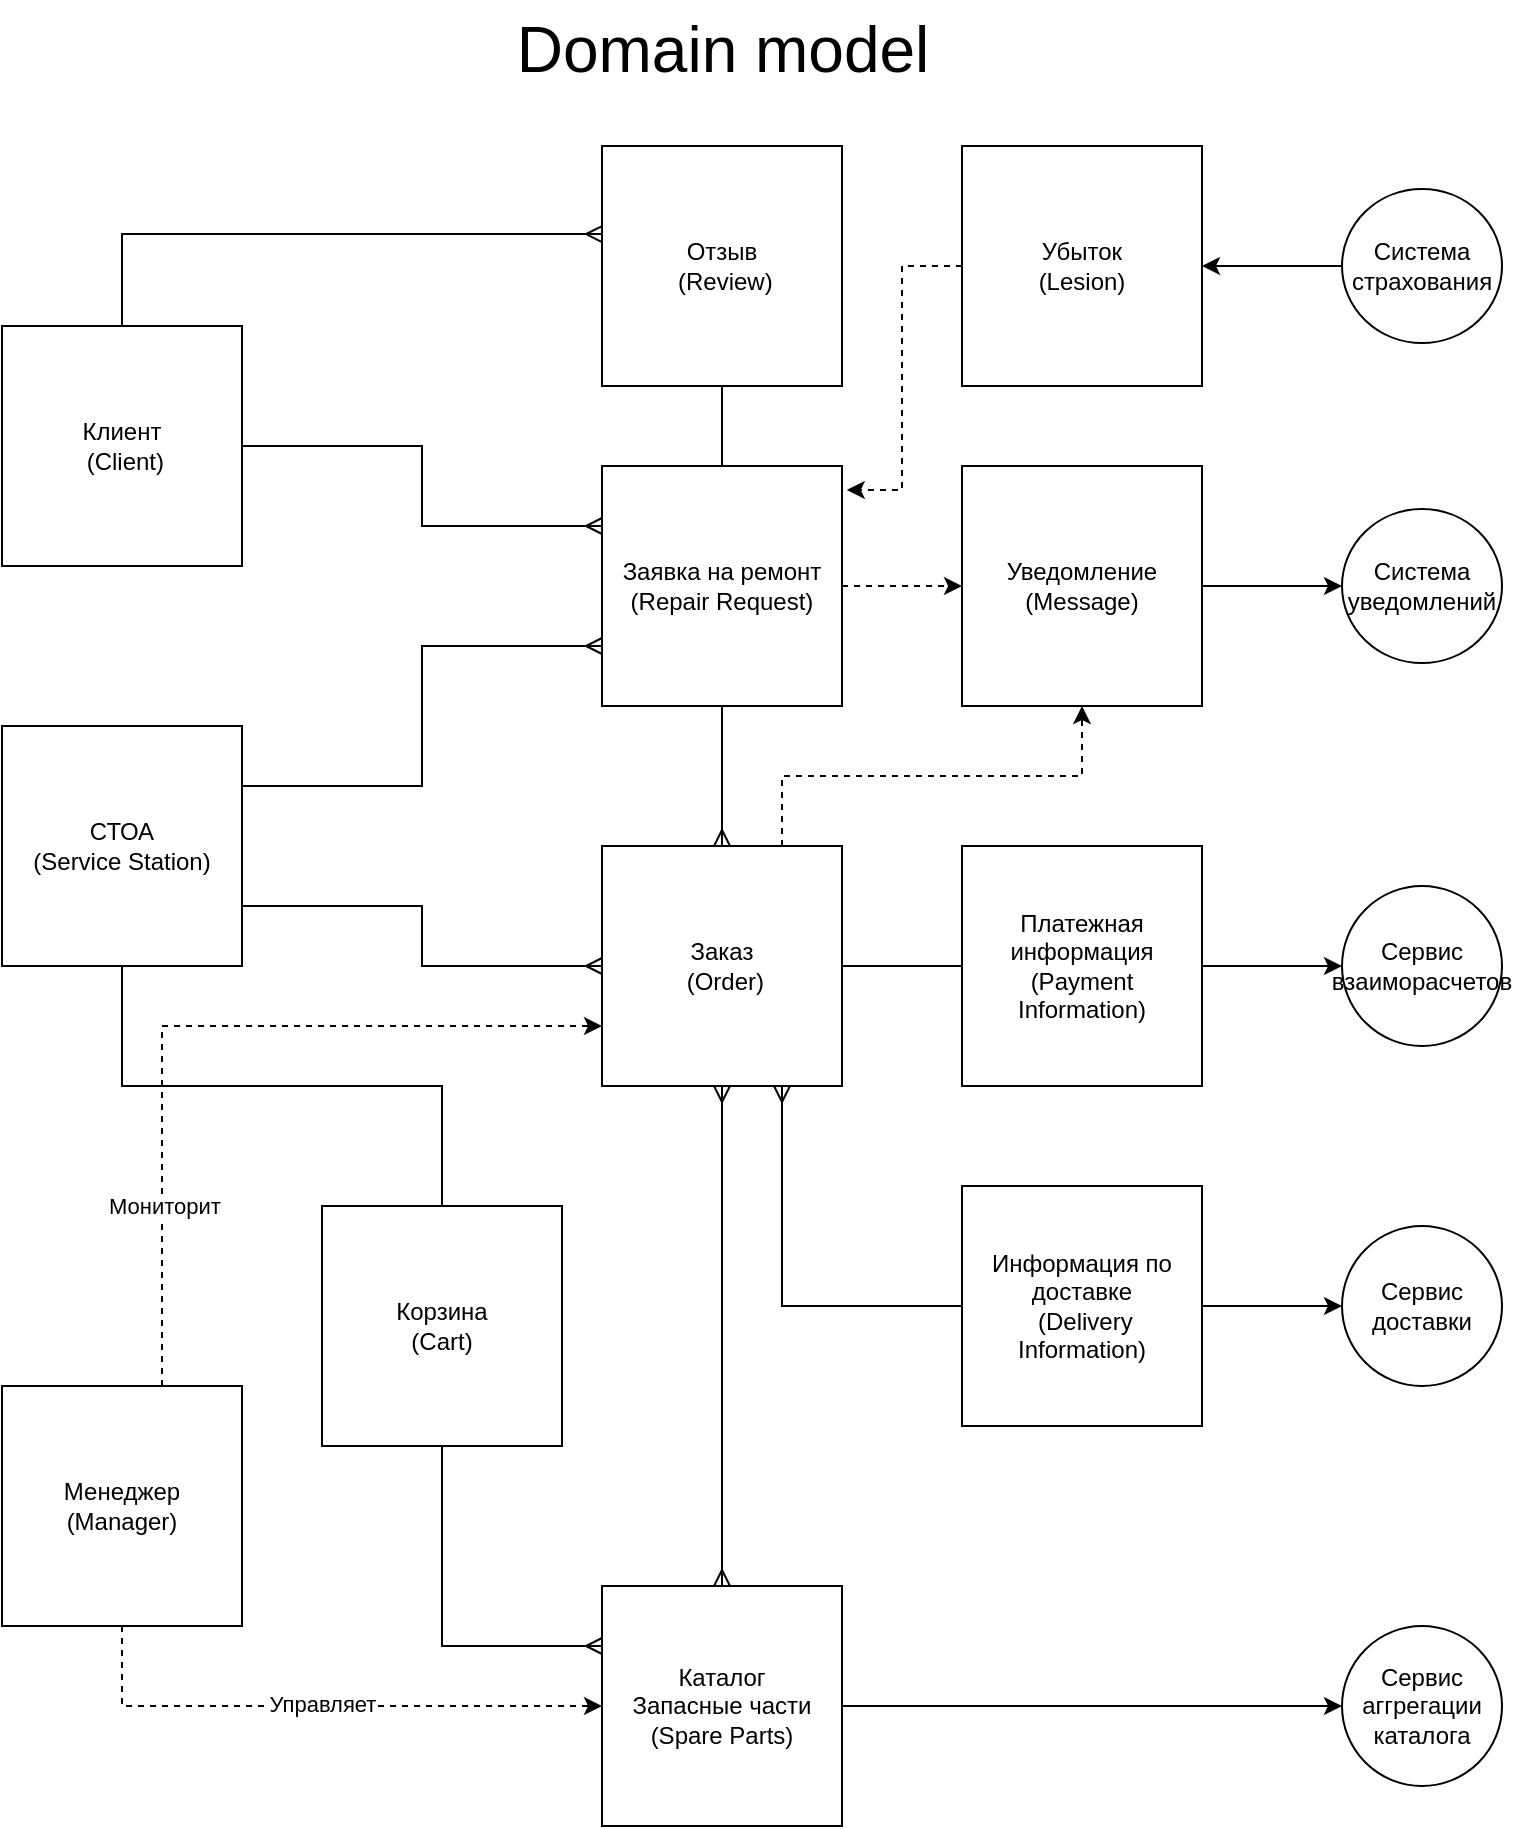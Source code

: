 <mxfile version="22.1.0" type="device">
  <diagram id="prtHgNgQTEPvFCAcTncT" name="Page-1">
    <mxGraphModel dx="1562" dy="830" grid="1" gridSize="10" guides="1" tooltips="1" connect="1" arrows="1" fold="1" page="1" pageScale="1" pageWidth="827" pageHeight="1169" math="0" shadow="0">
      <root>
        <mxCell id="0" />
        <mxCell id="1" parent="0" />
        <mxCell id="nMokIZjZC6wRx67IndkM-23" value="Cистема уведомлений" style="ellipse;whiteSpace=wrap;html=1;aspect=fixed;" parent="1" vertex="1">
          <mxGeometry x="740" y="254.5" width="80" height="77" as="geometry" />
        </mxCell>
        <mxCell id="nMokIZjZC6wRx67IndkM-24" value="Cервис взаиморасчетов" style="ellipse;whiteSpace=wrap;html=1;aspect=fixed;" parent="1" vertex="1">
          <mxGeometry x="740" y="443" width="80" height="80" as="geometry" />
        </mxCell>
        <mxCell id="4lmhItRFW8rhUltIJoKM-14" style="edgeStyle=orthogonalEdgeStyle;rounded=0;orthogonalLoop=1;jettySize=auto;html=1;endArrow=ERmany;endFill=0;startArrow=ERmany;startFill=0;" parent="1" source="4lmhItRFW8rhUltIJoKM-1" target="4lmhItRFW8rhUltIJoKM-7" edge="1">
          <mxGeometry relative="1" as="geometry" />
        </mxCell>
        <mxCell id="4lmhItRFW8rhUltIJoKM-15" style="edgeStyle=orthogonalEdgeStyle;rounded=0;orthogonalLoop=1;jettySize=auto;html=1;exitX=1;exitY=0.5;exitDx=0;exitDy=0;entryX=0;entryY=0.5;entryDx=0;entryDy=0;endArrow=none;endFill=0;" parent="1" source="4lmhItRFW8rhUltIJoKM-1" target="4lmhItRFW8rhUltIJoKM-5" edge="1">
          <mxGeometry relative="1" as="geometry" />
        </mxCell>
        <mxCell id="4lmhItRFW8rhUltIJoKM-28" style="edgeStyle=orthogonalEdgeStyle;rounded=0;orthogonalLoop=1;jettySize=auto;html=1;exitX=0.75;exitY=0;exitDx=0;exitDy=0;entryX=0.5;entryY=1;entryDx=0;entryDy=0;dashed=1;" parent="1" source="4lmhItRFW8rhUltIJoKM-1" target="4lmhItRFW8rhUltIJoKM-25" edge="1">
          <mxGeometry relative="1" as="geometry" />
        </mxCell>
        <mxCell id="ivHDbQf49mJfu1hfrrDo-7" style="edgeStyle=orthogonalEdgeStyle;rounded=0;orthogonalLoop=1;jettySize=auto;html=1;exitX=0.75;exitY=1;exitDx=0;exitDy=0;entryX=0;entryY=0.5;entryDx=0;entryDy=0;endArrow=none;endFill=0;startArrow=ERmany;startFill=0;" edge="1" parent="1" source="4lmhItRFW8rhUltIJoKM-1" target="ivHDbQf49mJfu1hfrrDo-6">
          <mxGeometry relative="1" as="geometry" />
        </mxCell>
        <mxCell id="4lmhItRFW8rhUltIJoKM-1" value="Заказ&lt;br&gt;&amp;nbsp;(Order)" style="whiteSpace=wrap;html=1;aspect=fixed;" parent="1" vertex="1">
          <mxGeometry x="370" y="423" width="120" height="120" as="geometry" />
        </mxCell>
        <mxCell id="4lmhItRFW8rhUltIJoKM-12" style="edgeStyle=orthogonalEdgeStyle;rounded=0;orthogonalLoop=1;jettySize=auto;html=1;exitX=1;exitY=0.5;exitDx=0;exitDy=0;entryX=0;entryY=0.25;entryDx=0;entryDy=0;strokeColor=default;endArrow=ERmany;endFill=0;" parent="1" source="4lmhItRFW8rhUltIJoKM-2" target="4lmhItRFW8rhUltIJoKM-4" edge="1">
          <mxGeometry relative="1" as="geometry" />
        </mxCell>
        <mxCell id="4lmhItRFW8rhUltIJoKM-2" value="Клиент&lt;br&gt;&amp;nbsp;(Client)" style="whiteSpace=wrap;html=1;aspect=fixed;" parent="1" vertex="1">
          <mxGeometry x="70" y="163" width="120" height="120" as="geometry" />
        </mxCell>
        <mxCell id="4lmhItRFW8rhUltIJoKM-9" style="edgeStyle=orthogonalEdgeStyle;rounded=0;orthogonalLoop=1;jettySize=auto;html=1;exitX=1;exitY=0.25;exitDx=0;exitDy=0;entryX=0;entryY=0.75;entryDx=0;entryDy=0;endArrow=ERmany;endFill=0;" parent="1" source="4lmhItRFW8rhUltIJoKM-3" target="4lmhItRFW8rhUltIJoKM-4" edge="1">
          <mxGeometry relative="1" as="geometry" />
        </mxCell>
        <mxCell id="4lmhItRFW8rhUltIJoKM-13" style="edgeStyle=orthogonalEdgeStyle;rounded=0;orthogonalLoop=1;jettySize=auto;html=1;exitX=1;exitY=0.75;exitDx=0;exitDy=0;entryX=0;entryY=0.5;entryDx=0;entryDy=0;endArrow=ERmany;endFill=0;" parent="1" source="4lmhItRFW8rhUltIJoKM-3" target="4lmhItRFW8rhUltIJoKM-1" edge="1">
          <mxGeometry relative="1" as="geometry" />
        </mxCell>
        <mxCell id="4lmhItRFW8rhUltIJoKM-31" style="edgeStyle=orthogonalEdgeStyle;rounded=0;orthogonalLoop=1;jettySize=auto;html=1;exitX=0.5;exitY=1;exitDx=0;exitDy=0;entryX=0.5;entryY=0;entryDx=0;entryDy=0;endArrow=none;endFill=0;" parent="1" source="4lmhItRFW8rhUltIJoKM-3" target="4lmhItRFW8rhUltIJoKM-30" edge="1">
          <mxGeometry relative="1" as="geometry" />
        </mxCell>
        <mxCell id="4lmhItRFW8rhUltIJoKM-3" value="СТОА &lt;br&gt;(Service Station)" style="whiteSpace=wrap;html=1;aspect=fixed;" parent="1" vertex="1">
          <mxGeometry x="70" y="363" width="120" height="120" as="geometry" />
        </mxCell>
        <mxCell id="4lmhItRFW8rhUltIJoKM-27" style="edgeStyle=orthogonalEdgeStyle;rounded=0;orthogonalLoop=1;jettySize=auto;html=1;exitX=0.5;exitY=1;exitDx=0;exitDy=0;endArrow=ERmany;endFill=0;" parent="1" source="4lmhItRFW8rhUltIJoKM-4" target="4lmhItRFW8rhUltIJoKM-1" edge="1">
          <mxGeometry relative="1" as="geometry" />
        </mxCell>
        <mxCell id="4lmhItRFW8rhUltIJoKM-29" style="edgeStyle=orthogonalEdgeStyle;rounded=0;orthogonalLoop=1;jettySize=auto;html=1;exitX=1;exitY=0.5;exitDx=0;exitDy=0;dashed=1;" parent="1" source="4lmhItRFW8rhUltIJoKM-4" target="4lmhItRFW8rhUltIJoKM-25" edge="1">
          <mxGeometry relative="1" as="geometry" />
        </mxCell>
        <mxCell id="4lmhItRFW8rhUltIJoKM-4" value="Заявка на ремонт&lt;br&gt;(Repair Request)" style="whiteSpace=wrap;html=1;aspect=fixed;" parent="1" vertex="1">
          <mxGeometry x="370" y="233" width="120" height="120" as="geometry" />
        </mxCell>
        <mxCell id="4lmhItRFW8rhUltIJoKM-5" value="Платежная информация (Payment Information)" style="whiteSpace=wrap;html=1;aspect=fixed;" parent="1" vertex="1">
          <mxGeometry x="550" y="423" width="120" height="120" as="geometry" />
        </mxCell>
        <mxCell id="4lmhItRFW8rhUltIJoKM-20" style="edgeStyle=orthogonalEdgeStyle;rounded=0;orthogonalLoop=1;jettySize=auto;html=1;dashed=1;" parent="1" source="4lmhItRFW8rhUltIJoKM-6" target="4lmhItRFW8rhUltIJoKM-7" edge="1">
          <mxGeometry relative="1" as="geometry">
            <Array as="points">
              <mxPoint x="130" y="853" />
            </Array>
          </mxGeometry>
        </mxCell>
        <mxCell id="4lmhItRFW8rhUltIJoKM-23" value="Управляет" style="edgeLabel;html=1;align=center;verticalAlign=middle;resizable=0;points=[];" parent="4lmhItRFW8rhUltIJoKM-20" vertex="1" connectable="0">
          <mxGeometry x="-0.001" y="1" relative="1" as="geometry">
            <mxPoint as="offset" />
          </mxGeometry>
        </mxCell>
        <mxCell id="4lmhItRFW8rhUltIJoKM-21" style="edgeStyle=orthogonalEdgeStyle;rounded=0;orthogonalLoop=1;jettySize=auto;html=1;exitX=0.5;exitY=0;exitDx=0;exitDy=0;entryX=0;entryY=0.75;entryDx=0;entryDy=0;dashed=1;" parent="1" target="4lmhItRFW8rhUltIJoKM-1" edge="1">
          <mxGeometry relative="1" as="geometry">
            <mxPoint x="120" y="753" as="sourcePoint" />
            <mxPoint x="360" y="573" as="targetPoint" />
            <Array as="points">
              <mxPoint x="150" y="753" />
              <mxPoint x="150" y="513" />
            </Array>
          </mxGeometry>
        </mxCell>
        <mxCell id="4lmhItRFW8rhUltIJoKM-22" value="Мониторит" style="edgeLabel;html=1;align=center;verticalAlign=middle;resizable=0;points=[];" parent="4lmhItRFW8rhUltIJoKM-21" vertex="1" connectable="0">
          <mxGeometry x="-0.089" y="-1" relative="1" as="geometry">
            <mxPoint y="43" as="offset" />
          </mxGeometry>
        </mxCell>
        <mxCell id="4lmhItRFW8rhUltIJoKM-6" value="Менеджер&lt;br&gt;(Manager)" style="whiteSpace=wrap;html=1;aspect=fixed;" parent="1" vertex="1">
          <mxGeometry x="70" y="693" width="120" height="120" as="geometry" />
        </mxCell>
        <mxCell id="ivHDbQf49mJfu1hfrrDo-11" style="edgeStyle=orthogonalEdgeStyle;rounded=0;orthogonalLoop=1;jettySize=auto;html=1;exitX=1;exitY=0.5;exitDx=0;exitDy=0;entryX=0;entryY=0.5;entryDx=0;entryDy=0;" edge="1" parent="1" source="4lmhItRFW8rhUltIJoKM-7" target="ivHDbQf49mJfu1hfrrDo-10">
          <mxGeometry relative="1" as="geometry" />
        </mxCell>
        <mxCell id="4lmhItRFW8rhUltIJoKM-7" value="Каталог&lt;br&gt;Запасные части (Spare Parts)" style="whiteSpace=wrap;html=1;aspect=fixed;" parent="1" vertex="1">
          <mxGeometry x="370" y="793" width="120" height="120" as="geometry" />
        </mxCell>
        <mxCell id="4lmhItRFW8rhUltIJoKM-10" style="edgeStyle=orthogonalEdgeStyle;rounded=0;orthogonalLoop=1;jettySize=auto;html=1;exitX=1;exitY=0.5;exitDx=0;exitDy=0;entryX=0;entryY=0.5;entryDx=0;entryDy=0;" parent="1" source="4lmhItRFW8rhUltIJoKM-5" target="nMokIZjZC6wRx67IndkM-24" edge="1">
          <mxGeometry relative="1" as="geometry" />
        </mxCell>
        <mxCell id="4lmhItRFW8rhUltIJoKM-19" style="rounded=0;orthogonalLoop=1;jettySize=auto;html=1;exitX=0.5;exitY=1;exitDx=0;exitDy=0;entryX=0.5;entryY=0;entryDx=0;entryDy=0;endArrow=none;endFill=0;" parent="1" source="4lmhItRFW8rhUltIJoKM-11" target="4lmhItRFW8rhUltIJoKM-4" edge="1">
          <mxGeometry relative="1" as="geometry" />
        </mxCell>
        <mxCell id="4lmhItRFW8rhUltIJoKM-11" value="Отзыв&lt;br&gt;&amp;nbsp;(Review)" style="whiteSpace=wrap;html=1;aspect=fixed;" parent="1" vertex="1">
          <mxGeometry x="370" y="73" width="120" height="120" as="geometry" />
        </mxCell>
        <mxCell id="4lmhItRFW8rhUltIJoKM-17" style="edgeStyle=orthogonalEdgeStyle;rounded=0;orthogonalLoop=1;jettySize=auto;html=1;exitX=0.5;exitY=0;exitDx=0;exitDy=0;entryX=0;entryY=0.367;entryDx=0;entryDy=0;entryPerimeter=0;endArrow=ERmany;endFill=0;" parent="1" source="4lmhItRFW8rhUltIJoKM-2" target="4lmhItRFW8rhUltIJoKM-11" edge="1">
          <mxGeometry relative="1" as="geometry" />
        </mxCell>
        <mxCell id="4lmhItRFW8rhUltIJoKM-26" style="edgeStyle=orthogonalEdgeStyle;rounded=0;orthogonalLoop=1;jettySize=auto;html=1;exitX=1;exitY=0.5;exitDx=0;exitDy=0;entryX=0;entryY=0.5;entryDx=0;entryDy=0;" parent="1" source="4lmhItRFW8rhUltIJoKM-25" target="nMokIZjZC6wRx67IndkM-23" edge="1">
          <mxGeometry relative="1" as="geometry" />
        </mxCell>
        <mxCell id="4lmhItRFW8rhUltIJoKM-25" value="Уведомление&lt;br&gt;(Message)" style="whiteSpace=wrap;html=1;aspect=fixed;" parent="1" vertex="1">
          <mxGeometry x="550" y="233" width="120" height="120" as="geometry" />
        </mxCell>
        <mxCell id="4lmhItRFW8rhUltIJoKM-32" style="edgeStyle=orthogonalEdgeStyle;rounded=0;orthogonalLoop=1;jettySize=auto;html=1;exitX=0.5;exitY=1;exitDx=0;exitDy=0;entryX=0;entryY=0.25;entryDx=0;entryDy=0;endArrow=ERmany;endFill=0;" parent="1" source="4lmhItRFW8rhUltIJoKM-30" target="4lmhItRFW8rhUltIJoKM-7" edge="1">
          <mxGeometry relative="1" as="geometry" />
        </mxCell>
        <mxCell id="4lmhItRFW8rhUltIJoKM-30" value="Корзина&lt;br&gt;(Cart)" style="whiteSpace=wrap;html=1;aspect=fixed;" parent="1" vertex="1">
          <mxGeometry x="230" y="603" width="120" height="120" as="geometry" />
        </mxCell>
        <mxCell id="ivHDbQf49mJfu1hfrrDo-1" value="Убыток &lt;br&gt;(Lesion)" style="whiteSpace=wrap;html=1;aspect=fixed;" vertex="1" parent="1">
          <mxGeometry x="550" y="73" width="120" height="120" as="geometry" />
        </mxCell>
        <mxCell id="ivHDbQf49mJfu1hfrrDo-2" style="edgeStyle=orthogonalEdgeStyle;rounded=0;orthogonalLoop=1;jettySize=auto;html=1;exitX=0;exitY=0.5;exitDx=0;exitDy=0;dashed=1;entryX=1.02;entryY=0.1;entryDx=0;entryDy=0;entryPerimeter=0;" edge="1" parent="1" source="ivHDbQf49mJfu1hfrrDo-1" target="4lmhItRFW8rhUltIJoKM-4">
          <mxGeometry relative="1" as="geometry">
            <mxPoint x="500" y="303" as="sourcePoint" />
            <mxPoint x="560" y="303" as="targetPoint" />
            <Array as="points">
              <mxPoint x="520" y="133" />
              <mxPoint x="520" y="245" />
            </Array>
          </mxGeometry>
        </mxCell>
        <mxCell id="ivHDbQf49mJfu1hfrrDo-5" style="edgeStyle=orthogonalEdgeStyle;rounded=0;orthogonalLoop=1;jettySize=auto;html=1;entryX=1;entryY=0.5;entryDx=0;entryDy=0;" edge="1" parent="1" source="ivHDbQf49mJfu1hfrrDo-3" target="ivHDbQf49mJfu1hfrrDo-1">
          <mxGeometry relative="1" as="geometry" />
        </mxCell>
        <mxCell id="ivHDbQf49mJfu1hfrrDo-3" value="Cистема страхования" style="ellipse;whiteSpace=wrap;html=1;aspect=fixed;" vertex="1" parent="1">
          <mxGeometry x="740" y="94.5" width="80" height="77" as="geometry" />
        </mxCell>
        <mxCell id="ivHDbQf49mJfu1hfrrDo-9" style="edgeStyle=orthogonalEdgeStyle;rounded=0;orthogonalLoop=1;jettySize=auto;html=1;exitX=1;exitY=0.5;exitDx=0;exitDy=0;entryX=0;entryY=0.5;entryDx=0;entryDy=0;" edge="1" parent="1" source="ivHDbQf49mJfu1hfrrDo-6" target="ivHDbQf49mJfu1hfrrDo-8">
          <mxGeometry relative="1" as="geometry" />
        </mxCell>
        <mxCell id="ivHDbQf49mJfu1hfrrDo-6" value="Информация по доставке&lt;br&gt;&amp;nbsp;(Delivery Information)" style="whiteSpace=wrap;html=1;aspect=fixed;" vertex="1" parent="1">
          <mxGeometry x="550" y="593" width="120" height="120" as="geometry" />
        </mxCell>
        <mxCell id="ivHDbQf49mJfu1hfrrDo-8" value="Сервис доставки" style="ellipse;whiteSpace=wrap;html=1;aspect=fixed;" vertex="1" parent="1">
          <mxGeometry x="740" y="613" width="80" height="80" as="geometry" />
        </mxCell>
        <mxCell id="ivHDbQf49mJfu1hfrrDo-10" value="Сервис аггрегации каталога" style="ellipse;whiteSpace=wrap;html=1;aspect=fixed;" vertex="1" parent="1">
          <mxGeometry x="740" y="813" width="80" height="80" as="geometry" />
        </mxCell>
        <mxCell id="ivHDbQf49mJfu1hfrrDo-12" value="Domain model" style="text;html=1;align=center;verticalAlign=middle;resizable=0;points=[];autosize=1;strokeColor=none;fillColor=none;fontSize=32;" vertex="1" parent="1">
          <mxGeometry x="315" width="230" height="50" as="geometry" />
        </mxCell>
      </root>
    </mxGraphModel>
  </diagram>
</mxfile>
